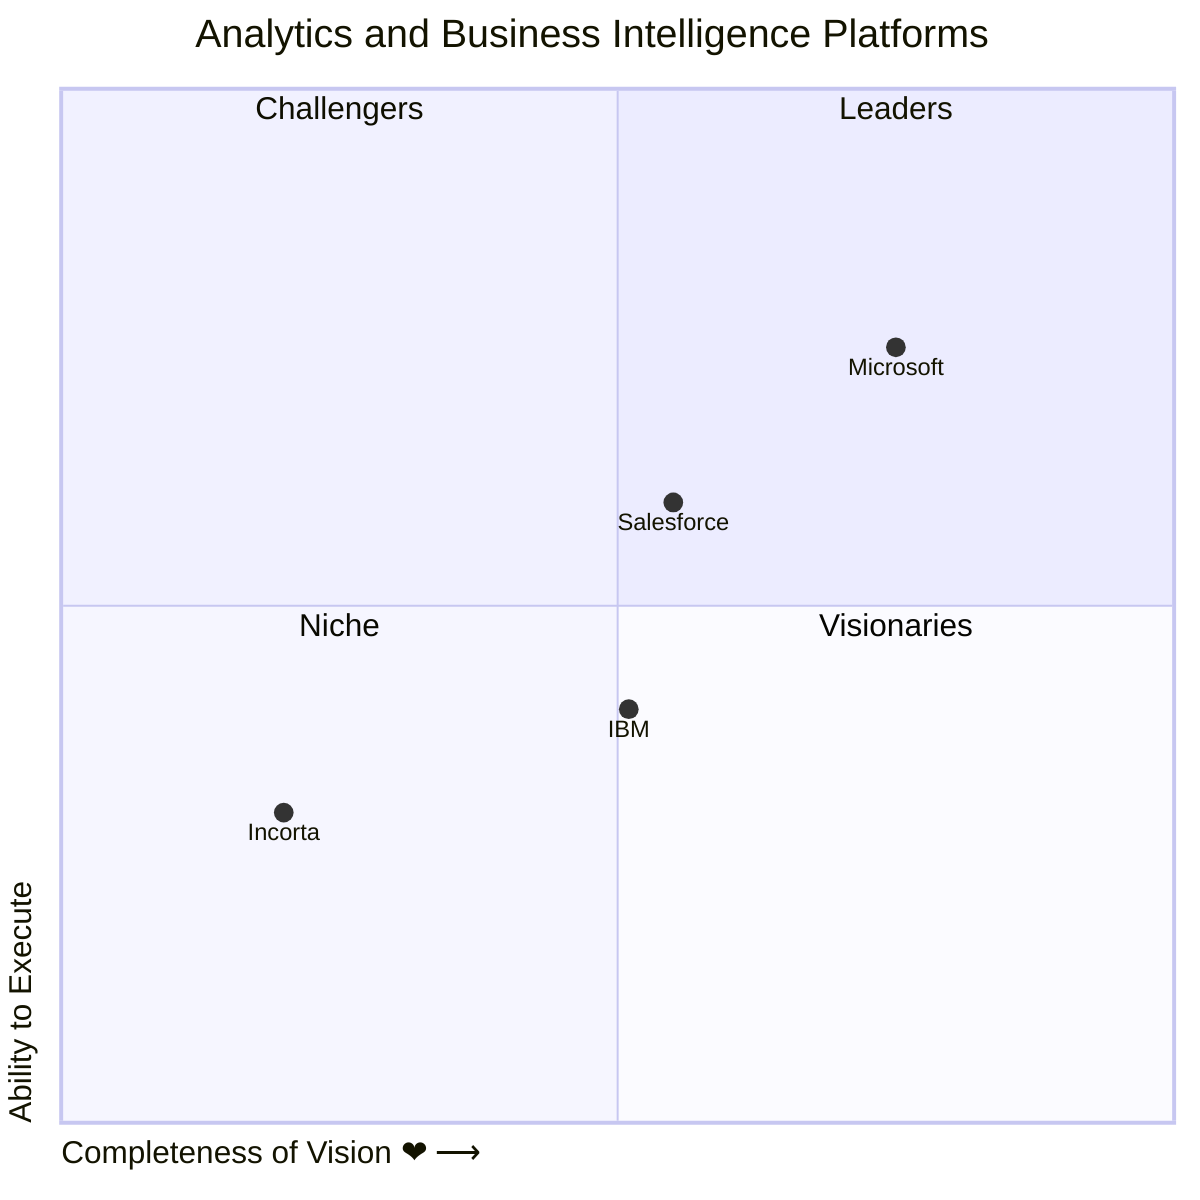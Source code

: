 %%{init: {"quadrantChart": {"chartWidth": 600, "chartHeight": 600} } }%%
    quadrantChart
      title Analytics and Business Intelligence Platforms
      x-axis "Completeness of Vision ❤" -->
      y-axis Ability to Execute
      quadrant-1 Leaders
      quadrant-2 Challengers
      quadrant-3 Niche
      quadrant-4 Visionaries
      Microsoft: [0.75, 0.75]
      Salesforce: [0.55, 0.60]
      IBM: [0.51, 0.40]
      Incorta: [0.20, 0.30]
